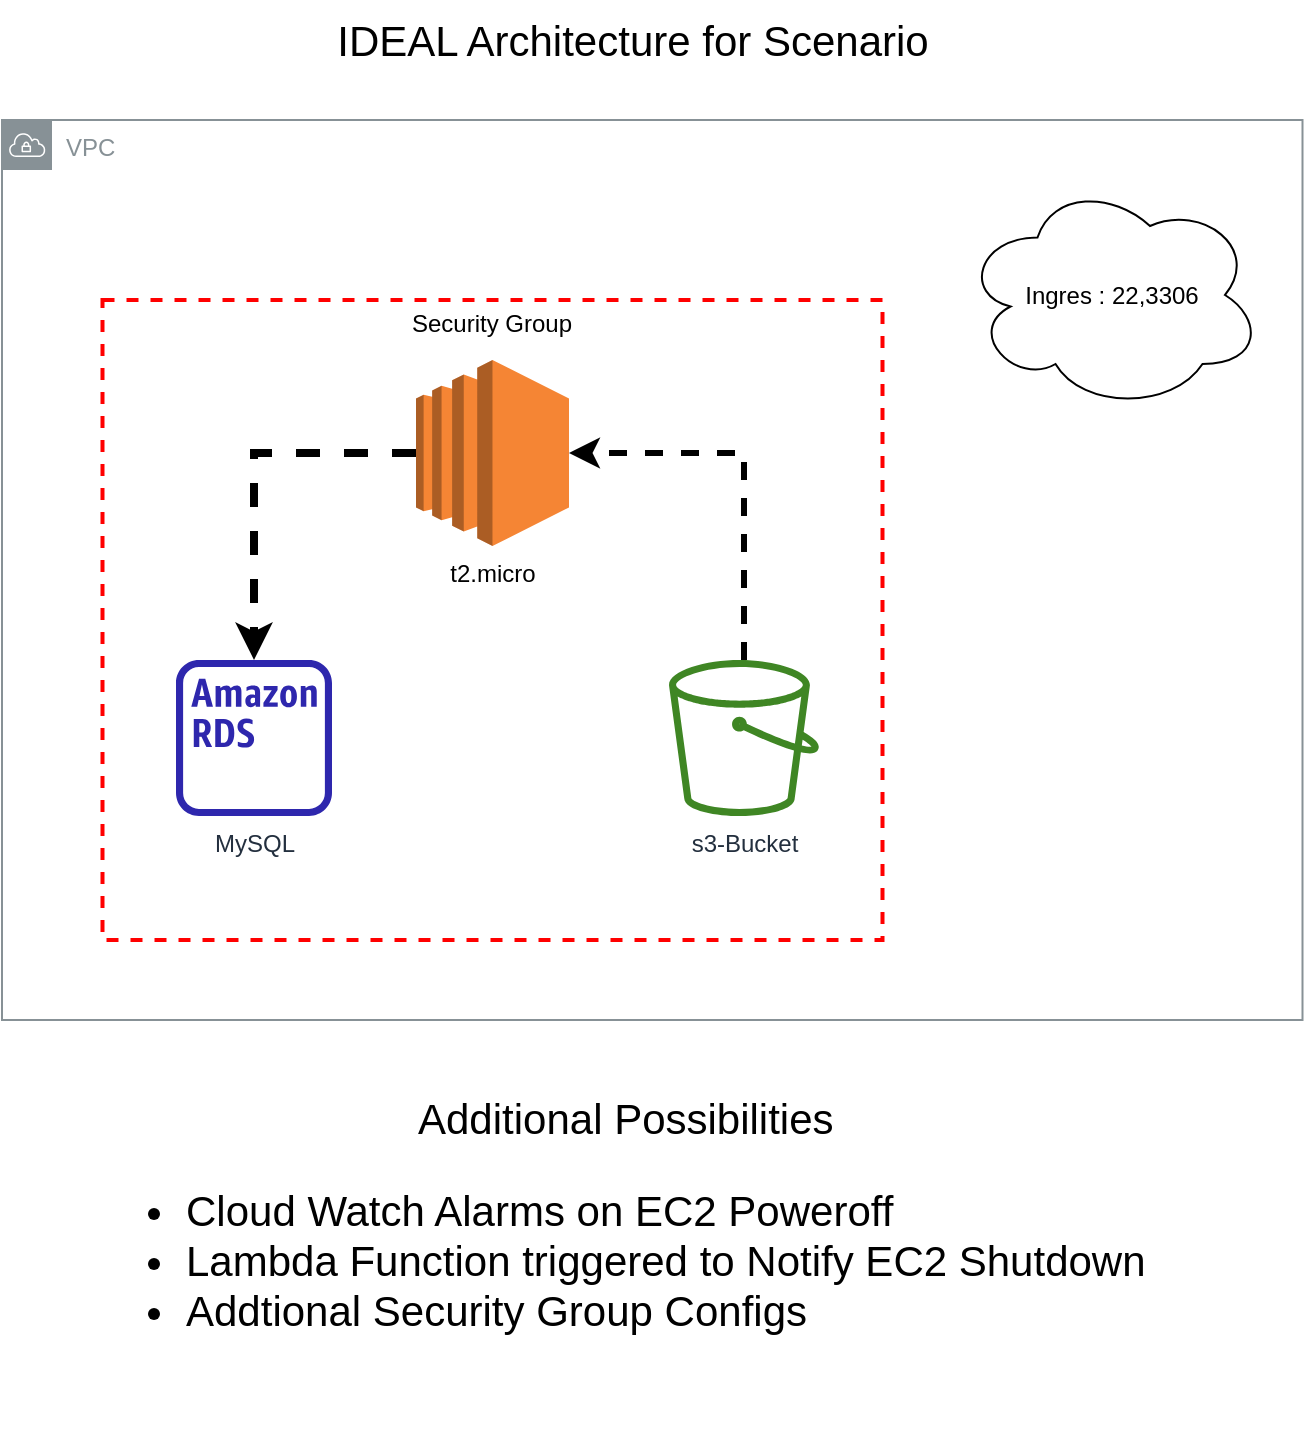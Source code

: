 <mxfile version="20.5.3" type="device"><diagram id="UFpgCFcbWAon-vnkmBu6" name="Page-1"><mxGraphModel dx="1422" dy="679" grid="1" gridSize="10" guides="1" tooltips="1" connect="1" arrows="1" fold="1" page="1" pageScale="1" pageWidth="850" pageHeight="1100" math="0" shadow="0"><root><mxCell id="0"/><mxCell id="1" parent="0"/><mxCell id="3iQ_DxLpVG-4Oz1anaIn-1" value="VPC" style="sketch=0;outlineConnect=0;gradientColor=none;html=1;whiteSpace=wrap;fontSize=12;fontStyle=0;shape=mxgraph.aws4.group;grIcon=mxgraph.aws4.group_vpc;strokeColor=#879196;fillColor=none;verticalAlign=top;align=left;spacingLeft=30;fontColor=#879196;dashed=0;" vertex="1" parent="1"><mxGeometry x="110" y="170" width="650.25" height="450" as="geometry"/></mxCell><mxCell id="3iQ_DxLpVG-4Oz1anaIn-11" value="" style="group" vertex="1" connectable="0" parent="1"><mxGeometry x="160.25" y="260" width="390" height="320" as="geometry"/></mxCell><mxCell id="3iQ_DxLpVG-4Oz1anaIn-4" value="s3-Bucket" style="sketch=0;outlineConnect=0;fontColor=#232F3E;gradientColor=none;fillColor=#3F8624;strokeColor=none;dashed=0;verticalLabelPosition=bottom;verticalAlign=top;align=center;html=1;fontSize=12;fontStyle=0;aspect=fixed;pointerEvents=1;shape=mxgraph.aws4.bucket;" vertex="1" parent="3iQ_DxLpVG-4Oz1anaIn-11"><mxGeometry x="283.25" y="180" width="75" height="78" as="geometry"/></mxCell><mxCell id="3iQ_DxLpVG-4Oz1anaIn-5" value="MySQL" style="sketch=0;outlineConnect=0;fontColor=#232F3E;gradientColor=none;fillColor=#2E27AD;strokeColor=none;dashed=0;verticalLabelPosition=bottom;verticalAlign=top;align=center;html=1;fontSize=12;fontStyle=0;aspect=fixed;pointerEvents=1;shape=mxgraph.aws4.rds_instance_alt;" vertex="1" parent="3iQ_DxLpVG-4Oz1anaIn-11"><mxGeometry x="36.75" y="180" width="78" height="78" as="geometry"/></mxCell><mxCell id="3iQ_DxLpVG-4Oz1anaIn-8" style="edgeStyle=orthogonalEdgeStyle;rounded=0;orthogonalLoop=1;jettySize=auto;html=1;dashed=1;strokeWidth=4;" edge="1" parent="3iQ_DxLpVG-4Oz1anaIn-11" source="3iQ_DxLpVG-4Oz1anaIn-6" target="3iQ_DxLpVG-4Oz1anaIn-5"><mxGeometry relative="1" as="geometry"/></mxCell><mxCell id="3iQ_DxLpVG-4Oz1anaIn-6" value="t2.micro" style="outlineConnect=0;dashed=0;verticalLabelPosition=bottom;verticalAlign=top;align=center;html=1;shape=mxgraph.aws3.ec2;fillColor=#F58534;gradientColor=none;" vertex="1" parent="3iQ_DxLpVG-4Oz1anaIn-11"><mxGeometry x="156.75" y="30" width="76.5" height="93" as="geometry"/></mxCell><mxCell id="3iQ_DxLpVG-4Oz1anaIn-9" style="edgeStyle=orthogonalEdgeStyle;rounded=0;orthogonalLoop=1;jettySize=auto;html=1;entryX=1;entryY=0.5;entryDx=0;entryDy=0;entryPerimeter=0;dashed=1;strokeWidth=3;" edge="1" parent="3iQ_DxLpVG-4Oz1anaIn-11" source="3iQ_DxLpVG-4Oz1anaIn-4" target="3iQ_DxLpVG-4Oz1anaIn-6"><mxGeometry relative="1" as="geometry"><Array as="points"><mxPoint x="320.75" y="77"/></Array></mxGeometry></mxCell><mxCell id="3iQ_DxLpVG-4Oz1anaIn-10" value="Security Group" style="fontStyle=0;verticalAlign=top;align=center;spacingTop=-2;fillColor=none;rounded=0;whiteSpace=wrap;html=1;strokeColor=#FF0000;strokeWidth=2;dashed=1;container=1;collapsible=0;expand=0;recursiveResize=0;" vertex="1" parent="3iQ_DxLpVG-4Oz1anaIn-11"><mxGeometry width="390" height="320" as="geometry"/></mxCell><mxCell id="3iQ_DxLpVG-4Oz1anaIn-14" value="Ingres : 22,3306" style="ellipse;shape=cloud;whiteSpace=wrap;html=1;" vertex="1" parent="1"><mxGeometry x="590.25" y="200" width="150" height="115" as="geometry"/></mxCell><mxCell id="3iQ_DxLpVG-4Oz1anaIn-15" value="&lt;font style=&quot;font-size: 21px;&quot;&gt;IDEAL Architecture for Scenario&lt;/font&gt;" style="text;html=1;align=center;verticalAlign=middle;resizable=0;points=[];autosize=1;strokeColor=none;fillColor=none;" vertex="1" parent="1"><mxGeometry x="265" y="110" width="320" height="40" as="geometry"/></mxCell><mxCell id="3iQ_DxLpVG-4Oz1anaIn-16" value="&lt;div style=&quot;text-align: center;&quot;&gt;&lt;span style=&quot;background-color: initial;&quot;&gt;Additional Possibilities&lt;/span&gt;&lt;/div&gt;&lt;ul&gt;&lt;li&gt;Cloud Watch Alarms on EC2 Poweroff&lt;/li&gt;&lt;li&gt;Lambda Function triggered to Notify EC2 Shutdown&lt;/li&gt;&lt;li&gt;Addtional Security Group Configs&amp;nbsp;&lt;br&gt;&lt;br&gt;&lt;/li&gt;&lt;/ul&gt;" style="text;html=1;align=left;verticalAlign=middle;resizable=0;points=[];autosize=1;strokeColor=none;fillColor=none;fontSize=21;" vertex="1" parent="1"><mxGeometry x="160.25" y="650" width="540" height="180" as="geometry"/></mxCell></root></mxGraphModel></diagram></mxfile>